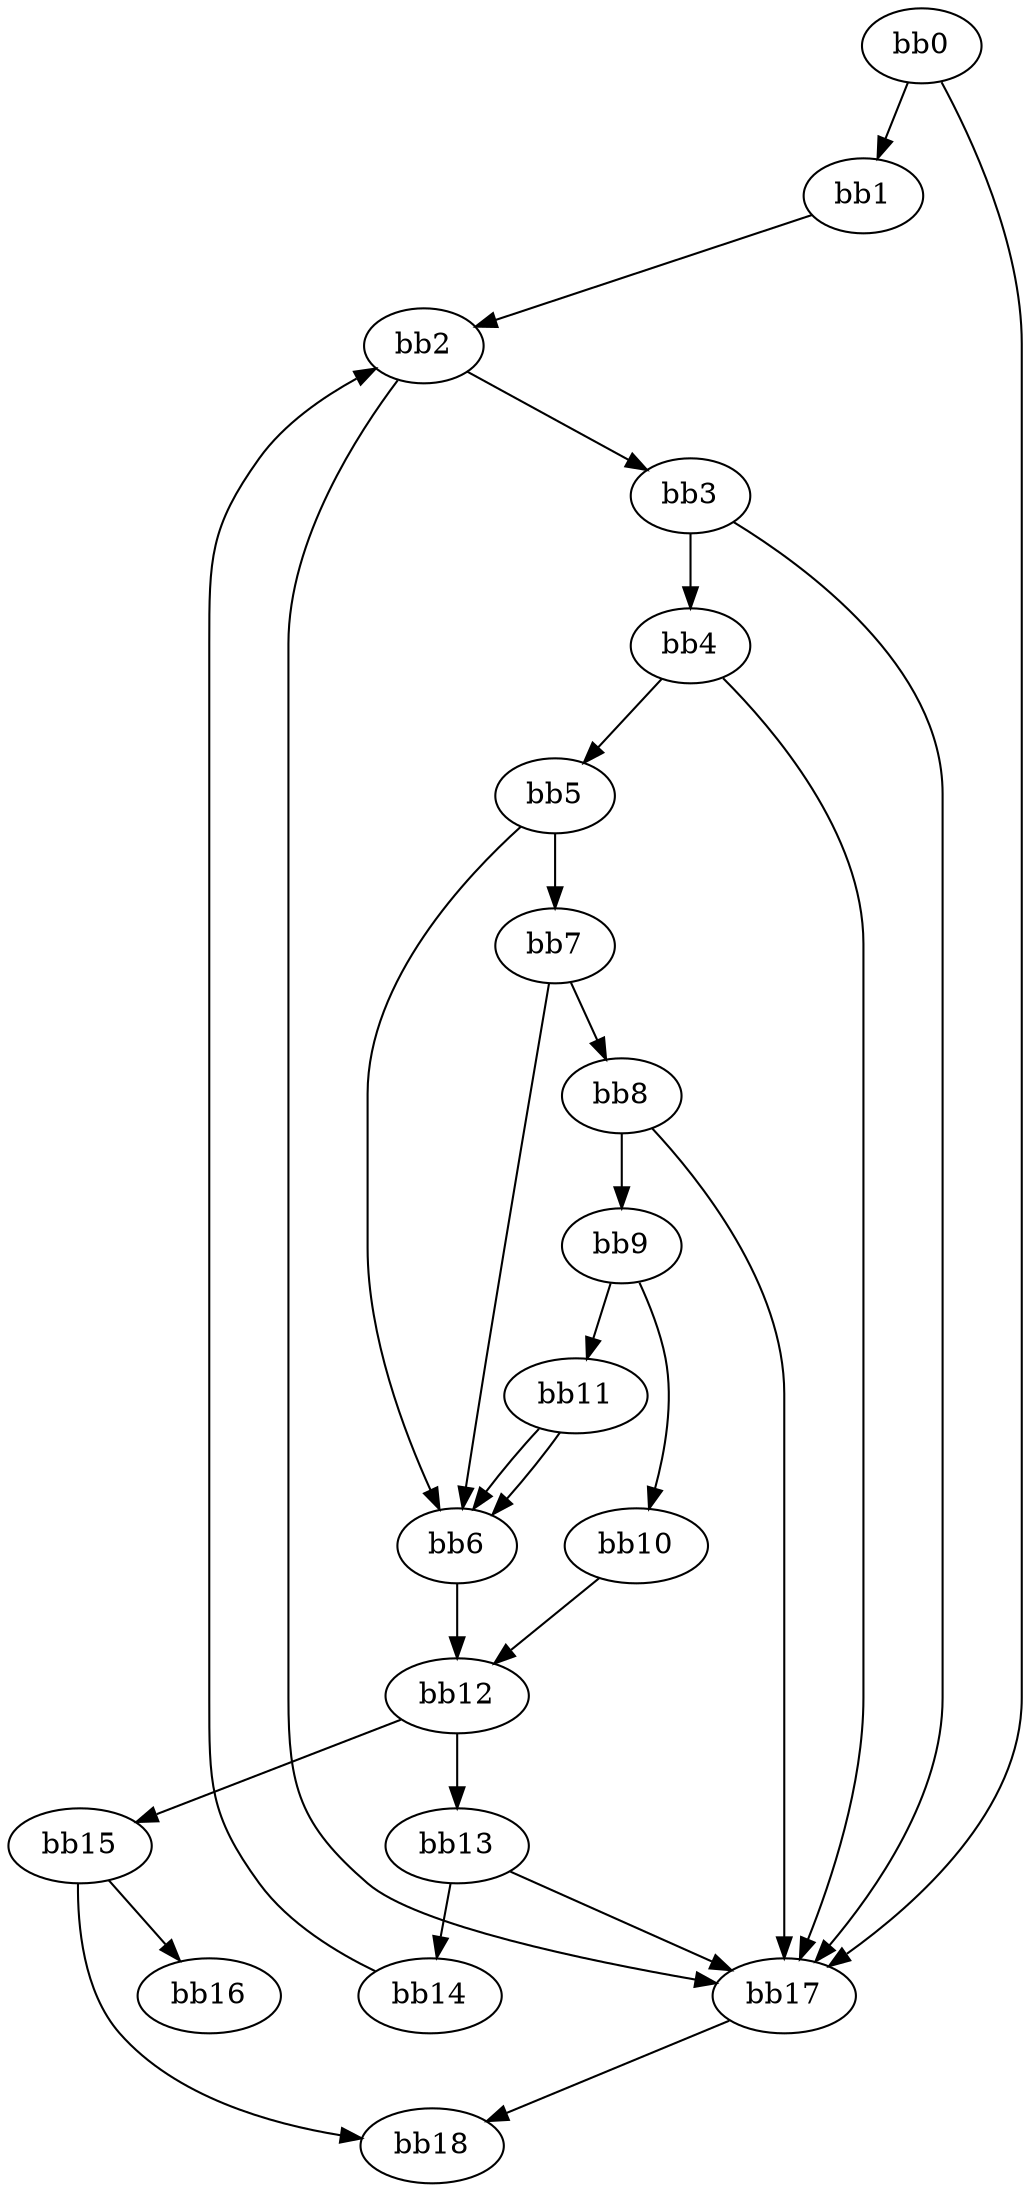 digraph {
    0 [ label = "bb0\l" ]
    1 [ label = "bb1\l" ]
    2 [ label = "bb2\l" ]
    3 [ label = "bb3\l" ]
    4 [ label = "bb4\l" ]
    5 [ label = "bb5\l" ]
    6 [ label = "bb6\l" ]
    7 [ label = "bb7\l" ]
    8 [ label = "bb8\l" ]
    9 [ label = "bb9\l" ]
    10 [ label = "bb10\l" ]
    11 [ label = "bb11\l" ]
    12 [ label = "bb12\l" ]
    13 [ label = "bb13\l" ]
    14 [ label = "bb14\l" ]
    15 [ label = "bb15\l" ]
    16 [ label = "bb16\l" ]
    17 [ label = "bb17\l" ]
    18 [ label = "bb18\l" ]
    0 -> 1 [ ]
    0 -> 17 [ ]
    1 -> 2 [ ]
    2 -> 3 [ ]
    2 -> 17 [ ]
    3 -> 4 [ ]
    3 -> 17 [ ]
    4 -> 5 [ ]
    4 -> 17 [ ]
    5 -> 6 [ ]
    5 -> 7 [ ]
    6 -> 12 [ ]
    7 -> 6 [ ]
    7 -> 8 [ ]
    8 -> 9 [ ]
    8 -> 17 [ ]
    9 -> 10 [ ]
    9 -> 11 [ ]
    10 -> 12 [ ]
    11 -> 6 [ ]
    11 -> 6 [ ]
    12 -> 13 [ ]
    12 -> 15 [ ]
    13 -> 14 [ ]
    13 -> 17 [ ]
    14 -> 2 [ ]
    15 -> 16 [ ]
    15 -> 18 [ ]
    17 -> 18 [ ]
}

